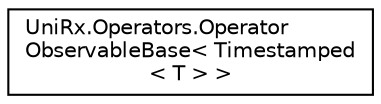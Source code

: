 digraph "Graphical Class Hierarchy"
{
 // LATEX_PDF_SIZE
  edge [fontname="Helvetica",fontsize="10",labelfontname="Helvetica",labelfontsize="10"];
  node [fontname="Helvetica",fontsize="10",shape=record];
  rankdir="LR";
  Node0 [label="UniRx.Operators.Operator\lObservableBase\< Timestamped\l\< T \> \>",height=0.2,width=0.4,color="black", fillcolor="white", style="filled",URL="$class_uni_rx_1_1_operators_1_1_operator_observable_base.html",tooltip=" "];
}
